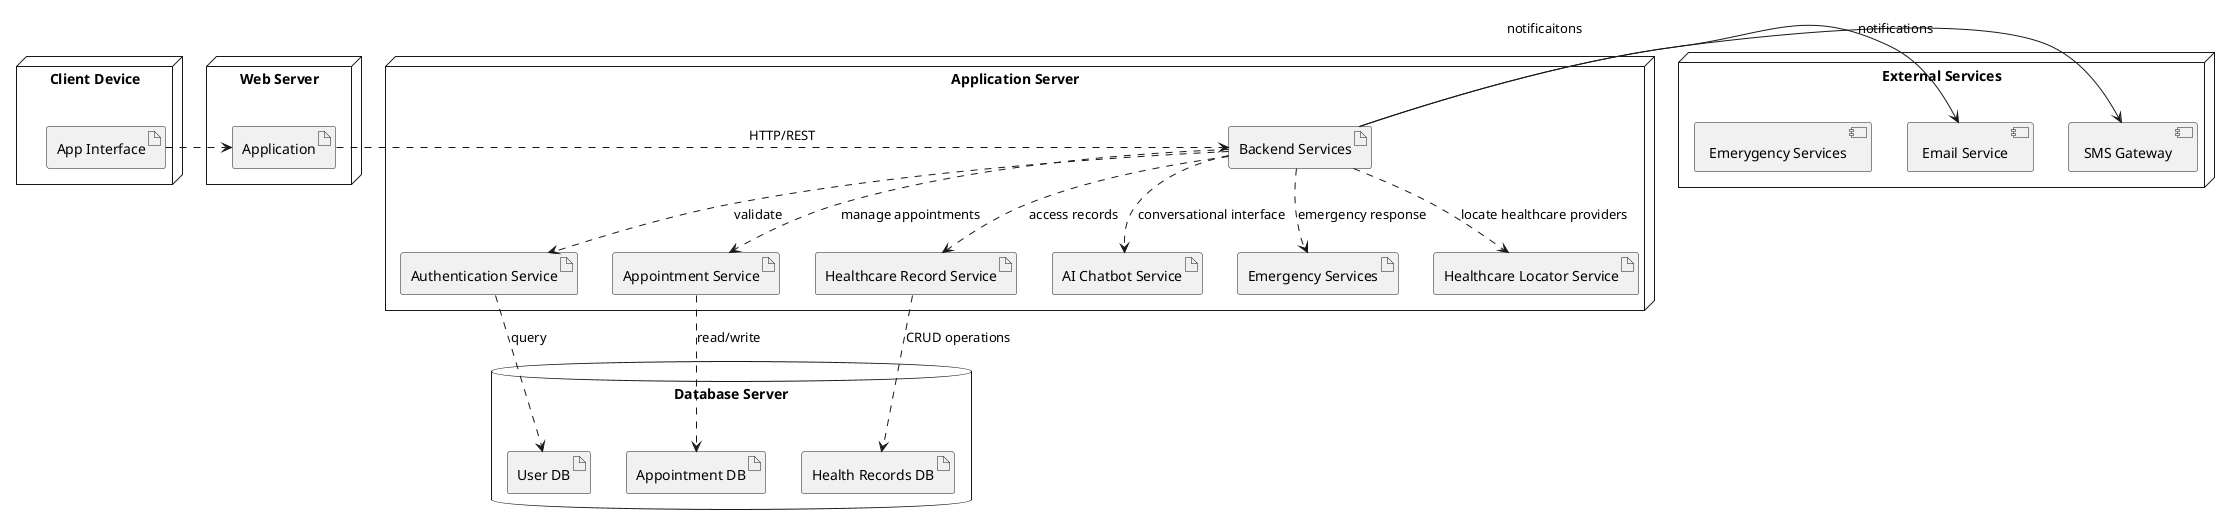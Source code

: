 @startuml
node "Client Device" {
    artifact "App Interface" as UI
}

node "Web Server" {
    artifact "Application" as App
}

node "Application Server" {
artifact "Backend Services" as Backend
    artifact "Authentication Service" as AuthService
    artifact "Appointment Service" as AppService
    artifact "Healthcare Record Service" as RecordService
    artifact "AI Chatbot Service" as AIChatbot
    artifact "Emergency Services" as EmergencySrv
    artifact "Healthcare Locator Service" as HealthLocator
}

database "Database Server" {
    artifact "Health Records DB" as HealthDB
    artifact "User DB" as UserDB
    artifact "Appointment DB" as AppDB
}

node "External Services" {
    [SMS Gateway] as SMS
    [Email Service] as Email
    [Emerygency Services] as Emergency
}

UI .right.> App
App .right.> Backend : HTTP/REST

Backend .down.> AuthService : validate
Backend .down.> AppService : manage appointments
Backend .down.> RecordService : access records
Backend .down.> AIChatbot : conversational interface
Backend .down.> EmergencySrv : emergency response
Backend .down.> HealthLocator : locate healthcare providers

AuthService .down.> UserDB : query
AppService .down.> AppDB : read/write
RecordService .down.> HealthDB : CRUD operations

Backend -right-> SMS : notifications
Backend -right-> Email :notificaitons

@enduml